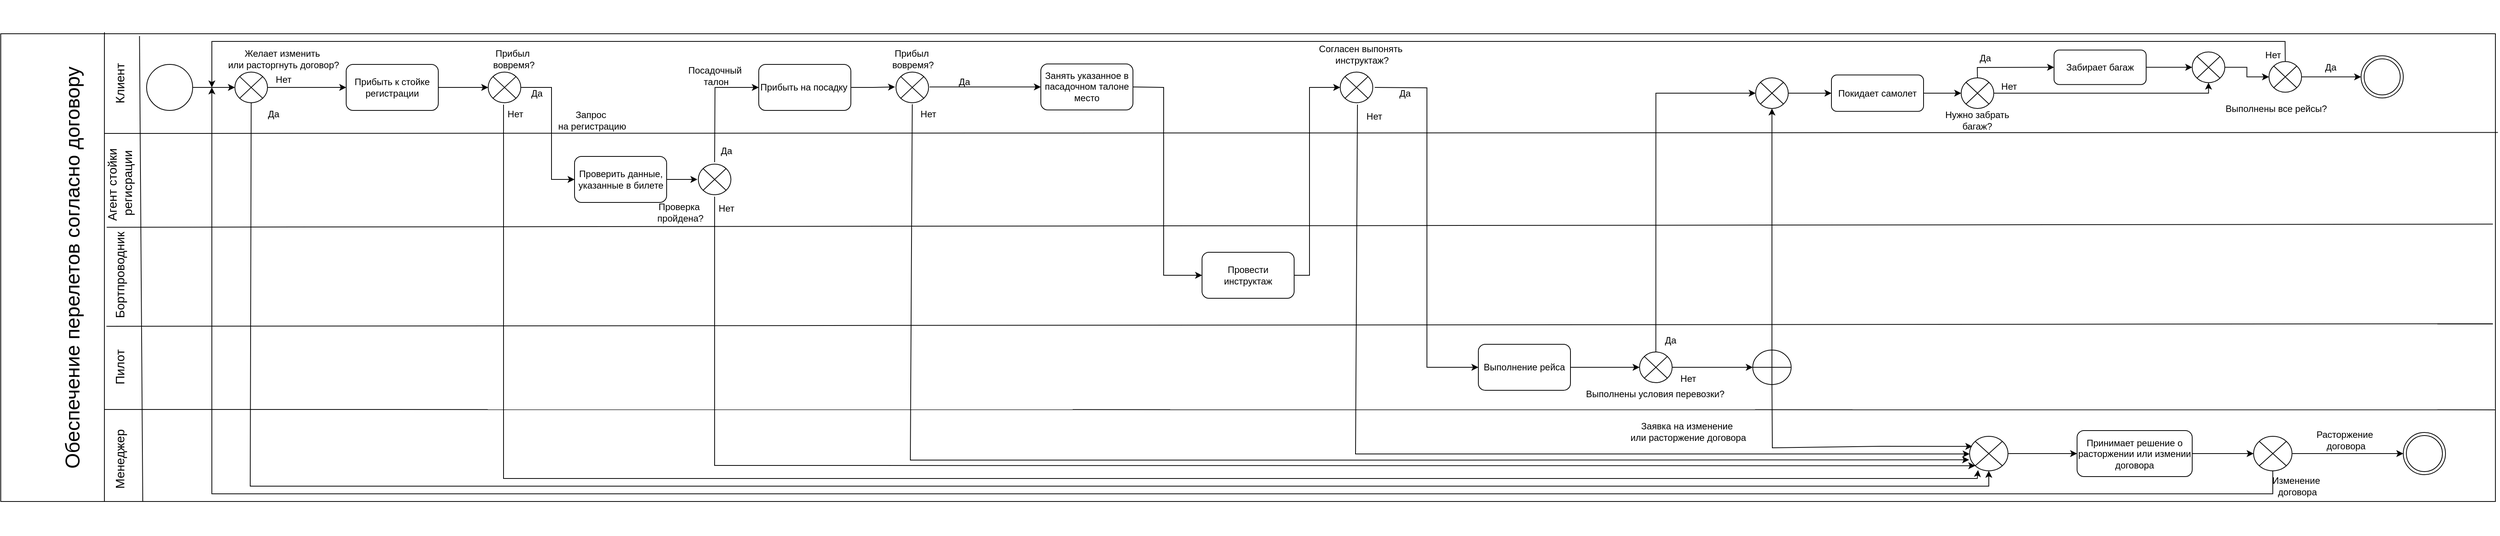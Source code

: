 <mxfile version="26.1.1">
  <diagram name="Страница — 1" id="vmZT1rEWZwY62Bonfeh6">
    <mxGraphModel dx="2203" dy="799" grid="1" gridSize="10" guides="1" tooltips="1" connect="1" arrows="1" fold="1" page="1" pageScale="1" pageWidth="827" pageHeight="1169" math="0" shadow="0">
      <root>
        <mxCell id="0" />
        <mxCell id="1" parent="0" />
        <mxCell id="AVj1ipg8Fopz74rujKQc-9" value="" style="rounded=0;whiteSpace=wrap;html=1;" parent="1" vertex="1">
          <mxGeometry x="-115" y="670" width="3250" height="610" as="geometry" />
        </mxCell>
        <mxCell id="AVj1ipg8Fopz74rujKQc-10" value="" style="endArrow=none;html=1;rounded=0;entryX=0.05;entryY=-0.002;entryDx=0;entryDy=0;entryPerimeter=0;exitX=0.05;exitY=1.001;exitDx=0;exitDy=0;exitPerimeter=0;" parent="1" edge="1">
          <mxGeometry width="50" height="50" relative="1" as="geometry">
            <mxPoint x="20" y="1280" as="sourcePoint" />
            <mxPoint x="20" y="668.17" as="targetPoint" />
          </mxGeometry>
        </mxCell>
        <mxCell id="AVj1ipg8Fopz74rujKQc-11" value="&lt;font style=&quot;font-size: 26px;&quot;&gt;Обеспечение перелетов согласно договору&lt;/font&gt;" style="text;html=1;align=center;verticalAlign=middle;whiteSpace=wrap;rounded=0;rotation=-90;" parent="1" vertex="1">
          <mxGeometry x="-370" y="957.5" width="696.87" height="35" as="geometry" />
        </mxCell>
        <mxCell id="AVj1ipg8Fopz74rujKQc-12" value="" style="endArrow=none;html=1;rounded=0;entryX=1.001;entryY=0.211;entryDx=0;entryDy=0;entryPerimeter=0;" parent="1" target="AVj1ipg8Fopz74rujKQc-9" edge="1">
          <mxGeometry width="50" height="50" relative="1" as="geometry">
            <mxPoint x="20" y="800" as="sourcePoint" />
            <mxPoint x="1801.81" y="797.51" as="targetPoint" />
          </mxGeometry>
        </mxCell>
        <mxCell id="AVj1ipg8Fopz74rujKQc-13" value="" style="endArrow=none;html=1;rounded=0;entryX=0.999;entryY=0.407;entryDx=0;entryDy=0;entryPerimeter=0;exitX=0.022;exitY=0.16;exitDx=0;exitDy=0;exitPerimeter=0;" parent="1" source="AVj1ipg8Fopz74rujKQc-22" target="AVj1ipg8Fopz74rujKQc-9" edge="1">
          <mxGeometry width="50" height="50" relative="1" as="geometry">
            <mxPoint x="161.39" y="921.2" as="sourcePoint" />
            <mxPoint x="1480.0" y="920" as="targetPoint" />
          </mxGeometry>
        </mxCell>
        <mxCell id="AVj1ipg8Fopz74rujKQc-14" value="" style="endArrow=none;html=1;rounded=0;entryX=0.999;entryY=0.62;entryDx=0;entryDy=0;entryPerimeter=0;exitX=0.025;exitY=-0.078;exitDx=0;exitDy=0;exitPerimeter=0;" parent="1" source="AVj1ipg8Fopz74rujKQc-20" target="AVj1ipg8Fopz74rujKQc-9" edge="1">
          <mxGeometry width="50" height="50" relative="1" as="geometry">
            <mxPoint x="170" y="1050" as="sourcePoint" />
            <mxPoint x="2400" y="1050" as="targetPoint" />
          </mxGeometry>
        </mxCell>
        <mxCell id="AVj1ipg8Fopz74rujKQc-15" value="" style="endArrow=none;html=1;rounded=0;entryX=1;entryY=0.804;entryDx=0;entryDy=0;entryPerimeter=0;" parent="1" target="AVj1ipg8Fopz74rujKQc-9" edge="1">
          <mxGeometry width="50" height="50" relative="1" as="geometry">
            <mxPoint x="20" y="1160" as="sourcePoint" />
            <mxPoint x="1900" y="1160" as="targetPoint" />
          </mxGeometry>
        </mxCell>
        <mxCell id="AVj1ipg8Fopz74rujKQc-17" value="" style="endArrow=none;html=1;rounded=0;entryX=0.086;entryY=0.005;entryDx=0;entryDy=0;entryPerimeter=0;" parent="1" edge="1">
          <mxGeometry width="50" height="50" relative="1" as="geometry">
            <mxPoint x="70" y="1280" as="sourcePoint" />
            <mxPoint x="65.74" y="673.05" as="targetPoint" />
          </mxGeometry>
        </mxCell>
        <mxCell id="AVj1ipg8Fopz74rujKQc-18" value="&lt;font style=&quot;font-size: 16px;&quot;&gt;Клиент&lt;/font&gt;" style="text;html=1;align=center;verticalAlign=middle;resizable=0;points=[];autosize=1;strokeColor=none;fillColor=none;rotation=-90;" parent="1" vertex="1">
          <mxGeometry y="720" width="80" height="30" as="geometry" />
        </mxCell>
        <mxCell id="AVj1ipg8Fopz74rujKQc-19" value="&lt;span style=&quot;font-size: 12px;&quot;&gt;Запрос&amp;nbsp;&lt;/span&gt;&lt;div&gt;&lt;span style=&quot;font-size: 12px;&quot;&gt;на регистрацию&lt;/span&gt;&lt;/div&gt;" style="text;html=1;align=center;verticalAlign=middle;resizable=0;points=[];autosize=1;strokeColor=none;fillColor=none;rotation=0;fontSize=10;" parent="1" vertex="1">
          <mxGeometry x="600" y="762.5" width="110" height="40" as="geometry" />
        </mxCell>
        <mxCell id="AVj1ipg8Fopz74rujKQc-20" value="&lt;span style=&quot;font-size: 16px;&quot;&gt;Бортпроводник&lt;/span&gt;" style="text;html=1;align=center;verticalAlign=middle;resizable=0;points=[];autosize=1;strokeColor=none;fillColor=none;rotation=-90;" parent="1" vertex="1">
          <mxGeometry x="-30" y="970" width="140" height="30" as="geometry" />
        </mxCell>
        <mxCell id="AVj1ipg8Fopz74rujKQc-21" value="&lt;span style=&quot;font-size: 16px;&quot;&gt;Пилот&lt;/span&gt;" style="text;html=1;align=center;verticalAlign=middle;resizable=0;points=[];autosize=1;strokeColor=none;fillColor=none;rotation=-90;" parent="1" vertex="1">
          <mxGeometry x="5" y="1090" width="70" height="30" as="geometry" />
        </mxCell>
        <mxCell id="AVj1ipg8Fopz74rujKQc-22" value="&lt;font style=&quot;font-size: 16px;&quot;&gt;Агент стойки&amp;nbsp;&lt;/font&gt;&lt;div&gt;&lt;font style=&quot;font-size: 16px;&quot;&gt;регисрации&lt;/font&gt;&lt;/div&gt;" style="text;html=1;align=center;verticalAlign=middle;resizable=0;points=[];autosize=1;strokeColor=none;fillColor=none;rotation=-90;" parent="1" vertex="1">
          <mxGeometry x="-20" y="840" width="120" height="50" as="geometry" />
        </mxCell>
        <mxCell id="AVj1ipg8Fopz74rujKQc-24" value="&lt;span style=&quot;font-size: 16px;&quot;&gt;Менеджер&lt;/span&gt;" style="text;html=1;align=center;verticalAlign=middle;resizable=0;points=[];autosize=1;strokeColor=none;fillColor=none;rotation=-90;" parent="1" vertex="1">
          <mxGeometry x="-10" y="1210" width="100" height="30" as="geometry" />
        </mxCell>
        <mxCell id="AVj1ipg8Fopz74rujKQc-25" value="" style="ellipse;whiteSpace=wrap;html=1;aspect=fixed;" parent="1" vertex="1">
          <mxGeometry x="75" y="710.01" width="60" height="60" as="geometry" />
        </mxCell>
        <mxCell id="AVj1ipg8Fopz74rujKQc-27" value="Прибыть к стойке регистрации" style="rounded=1;whiteSpace=wrap;html=1;" parent="1" vertex="1">
          <mxGeometry x="335" y="710.01" width="120" height="60" as="geometry" />
        </mxCell>
        <mxCell id="AVj1ipg8Fopz74rujKQc-28" value="" style="endArrow=classic;html=1;rounded=0;entryX=0;entryY=0.5;entryDx=0;entryDy=0;exitX=1;exitY=0.5;exitDx=0;exitDy=0;" parent="1" target="AVj1ipg8Fopz74rujKQc-29" edge="1">
          <mxGeometry width="50" height="50" relative="1" as="geometry">
            <mxPoint x="562.5" y="740" as="sourcePoint" />
            <mxPoint x="662.5" y="680" as="targetPoint" />
            <Array as="points">
              <mxPoint x="602.5" y="740" />
              <mxPoint x="602.5" y="780" />
              <mxPoint x="602.5" y="860" />
            </Array>
          </mxGeometry>
        </mxCell>
        <mxCell id="AVj1ipg8Fopz74rujKQc-29" value="Проверить данные, указанные в билете" style="rounded=1;whiteSpace=wrap;html=1;" parent="1" vertex="1">
          <mxGeometry x="632.5" y="830" width="120" height="60" as="geometry" />
        </mxCell>
        <mxCell id="AVj1ipg8Fopz74rujKQc-37" value="" style="endArrow=classic;html=1;rounded=0;exitX=1;exitY=0.5;exitDx=0;exitDy=0;entryX=0;entryY=0.5;entryDx=0;entryDy=0;" parent="1" source="AVj1ipg8Fopz74rujKQc-29" edge="1">
          <mxGeometry width="50" height="50" relative="1" as="geometry">
            <mxPoint x="682.5" y="650" as="sourcePoint" />
            <mxPoint x="792.5" y="860" as="targetPoint" />
          </mxGeometry>
        </mxCell>
        <mxCell id="AVj1ipg8Fopz74rujKQc-38" value="Проверка&amp;nbsp;&lt;div&gt;пройдена?&lt;/div&gt;" style="text;html=1;align=center;verticalAlign=middle;resizable=0;points=[];autosize=1;strokeColor=none;fillColor=none;" parent="1" vertex="1">
          <mxGeometry x="730" y="882.5" width="80" height="40" as="geometry" />
        </mxCell>
        <mxCell id="AVj1ipg8Fopz74rujKQc-39" value="" style="endArrow=classic;html=1;rounded=0;exitX=0.5;exitY=0;exitDx=0;exitDy=0;" parent="1" edge="1">
          <mxGeometry width="50" height="50" relative="1" as="geometry">
            <mxPoint x="815.0" y="837.5" as="sourcePoint" />
            <mxPoint x="872.5" y="740" as="targetPoint" />
            <Array as="points">
              <mxPoint x="815.5" y="740" />
            </Array>
          </mxGeometry>
        </mxCell>
        <mxCell id="AVj1ipg8Fopz74rujKQc-72" style="edgeStyle=orthogonalEdgeStyle;rounded=0;orthogonalLoop=1;jettySize=auto;html=1;entryX=0;entryY=0.5;entryDx=0;entryDy=0;" parent="1" source="AVj1ipg8Fopz74rujKQc-40" edge="1">
          <mxGeometry relative="1" as="geometry">
            <mxPoint x="1050" y="739.38" as="targetPoint" />
          </mxGeometry>
        </mxCell>
        <mxCell id="AVj1ipg8Fopz74rujKQc-40" value="Прибыть на посадку&amp;nbsp;" style="rounded=1;whiteSpace=wrap;html=1;" parent="1" vertex="1">
          <mxGeometry x="872.5" y="710" width="120" height="60" as="geometry" />
        </mxCell>
        <mxCell id="AVj1ipg8Fopz74rujKQc-41" value="&lt;span&gt;&lt;font style=&quot;font-size: 12px;&quot;&gt;Посадочный&lt;/font&gt;&lt;/span&gt;&lt;div&gt;&lt;span&gt;&lt;font style=&quot;font-size: 12px;&quot;&gt;&amp;nbsp;талон&lt;/font&gt;&lt;/span&gt;&lt;/div&gt;" style="text;html=1;align=center;verticalAlign=middle;resizable=0;points=[];autosize=1;strokeColor=none;fillColor=none;rotation=0;fontSize=10;" parent="1" vertex="1">
          <mxGeometry x="770" y="705" width="90" height="40" as="geometry" />
        </mxCell>
        <mxCell id="AVj1ipg8Fopz74rujKQc-48" value="" style="endArrow=classic;html=1;rounded=0;exitX=1;exitY=0.5;exitDx=0;exitDy=0;entryX=0;entryY=0.5;entryDx=0;entryDy=0;" parent="1" source="AVj1ipg8Fopz74rujKQc-27" target="AVj1ipg8Fopz74rujKQc-149" edge="1">
          <mxGeometry width="50" height="50" relative="1" as="geometry">
            <mxPoint x="470" y="680" as="sourcePoint" />
            <mxPoint x="517.5" y="740" as="targetPoint" />
          </mxGeometry>
        </mxCell>
        <mxCell id="AVj1ipg8Fopz74rujKQc-49" value="&lt;span style=&quot;font-size: 12px;&quot;&gt;Прибыл&amp;nbsp;&lt;/span&gt;&lt;div&gt;&lt;span style=&quot;font-size: 12px;&quot;&gt;вовремя?&lt;/span&gt;&lt;/div&gt;" style="text;html=1;align=center;verticalAlign=middle;resizable=0;points=[];autosize=1;strokeColor=none;fillColor=none;rotation=0;fontSize=10;" parent="1" vertex="1">
          <mxGeometry x="512.5" y="682.5" width="80" height="40" as="geometry" />
        </mxCell>
        <mxCell id="AVj1ipg8Fopz74rujKQc-52" value="&lt;span style=&quot;font-size: 12px;&quot;&gt;Да&lt;/span&gt;" style="text;html=1;align=center;verticalAlign=middle;resizable=0;points=[];autosize=1;strokeColor=none;fillColor=none;rotation=0;fontSize=10;" parent="1" vertex="1">
          <mxGeometry x="810" y="807.5" width="40" height="30" as="geometry" />
        </mxCell>
        <mxCell id="AVj1ipg8Fopz74rujKQc-53" value="&lt;span style=&quot;font-size: 12px;&quot;&gt;Да&lt;/span&gt;" style="text;html=1;align=center;verticalAlign=middle;resizable=0;points=[];autosize=1;strokeColor=none;fillColor=none;rotation=0;fontSize=10;" parent="1" vertex="1">
          <mxGeometry x="562.5" y="732.5" width="40" height="30" as="geometry" />
        </mxCell>
        <mxCell id="AVj1ipg8Fopz74rujKQc-58" value="&lt;span style=&quot;font-size: 12px;&quot;&gt;Нет&lt;/span&gt;" style="text;html=1;align=center;verticalAlign=middle;resizable=0;points=[];autosize=1;strokeColor=none;fillColor=none;rotation=0;fontSize=10;" parent="1" vertex="1">
          <mxGeometry x="232.5" y="715" width="40" height="30" as="geometry" />
        </mxCell>
        <mxCell id="AVj1ipg8Fopz74rujKQc-59" value="&lt;span style=&quot;font-size: 12px;&quot;&gt;Нет&lt;/span&gt;" style="text;html=1;align=center;verticalAlign=middle;resizable=0;points=[];autosize=1;strokeColor=none;fillColor=none;rotation=0;fontSize=10;" parent="1" vertex="1">
          <mxGeometry x="535" y="760" width="40" height="30" as="geometry" />
        </mxCell>
        <mxCell id="AVj1ipg8Fopz74rujKQc-61" value="" style="endArrow=classic;html=1;rounded=0;exitX=0.5;exitY=1;exitDx=0;exitDy=0;entryX=0.22;entryY=0.978;entryDx=0;entryDy=0;entryPerimeter=0;" parent="1" target="AVj1ipg8Fopz74rujKQc-129" edge="1">
          <mxGeometry width="50" height="50" relative="1" as="geometry">
            <mxPoint x="540" y="762.5" as="sourcePoint" />
            <mxPoint x="2475" y="1240.0" as="targetPoint" />
            <Array as="points">
              <mxPoint x="540" y="1250" />
              <mxPoint x="2460" y="1250" />
            </Array>
          </mxGeometry>
        </mxCell>
        <mxCell id="AVj1ipg8Fopz74rujKQc-71" value="&lt;span style=&quot;font-size: 12px;&quot;&gt;Прибыл&amp;nbsp;&lt;/span&gt;&lt;div&gt;&lt;span style=&quot;font-size: 12px;&quot;&gt;вовремя?&lt;/span&gt;&lt;/div&gt;" style="text;html=1;align=center;verticalAlign=middle;resizable=0;points=[];autosize=1;strokeColor=none;fillColor=none;rotation=0;fontSize=10;" parent="1" vertex="1">
          <mxGeometry x="1032.5" y="682.5" width="80" height="40" as="geometry" />
        </mxCell>
        <mxCell id="AVj1ipg8Fopz74rujKQc-77" value="" style="endArrow=classic;html=1;rounded=0;exitX=1;exitY=0.5;exitDx=0;exitDy=0;entryX=0;entryY=0.5;entryDx=0;entryDy=0;" parent="1" target="AVj1ipg8Fopz74rujKQc-78" edge="1">
          <mxGeometry width="50" height="50" relative="1" as="geometry">
            <mxPoint x="1095" y="739.38" as="sourcePoint" />
            <mxPoint x="1170" y="560" as="targetPoint" />
          </mxGeometry>
        </mxCell>
        <mxCell id="AVj1ipg8Fopz74rujKQc-78" value="Занять указанное в пасадочном талоне место" style="rounded=1;whiteSpace=wrap;html=1;" parent="1" vertex="1">
          <mxGeometry x="1240" y="709.38" width="120" height="60" as="geometry" />
        </mxCell>
        <mxCell id="AVj1ipg8Fopz74rujKQc-79" value="" style="endArrow=classic;html=1;rounded=0;exitX=1;exitY=0.5;exitDx=0;exitDy=0;entryX=0;entryY=0.5;entryDx=0;entryDy=0;" parent="1" source="AVj1ipg8Fopz74rujKQc-78" target="AVj1ipg8Fopz74rujKQc-80" edge="1">
          <mxGeometry width="50" height="50" relative="1" as="geometry">
            <mxPoint x="1360" y="750" as="sourcePoint" />
            <mxPoint x="1410" y="700" as="targetPoint" />
            <Array as="points">
              <mxPoint x="1400" y="740" />
              <mxPoint x="1400" y="985" />
            </Array>
          </mxGeometry>
        </mxCell>
        <mxCell id="AVj1ipg8Fopz74rujKQc-80" value="Провести инструктаж" style="rounded=1;whiteSpace=wrap;html=1;" parent="1" vertex="1">
          <mxGeometry x="1450" y="955" width="120" height="60" as="geometry" />
        </mxCell>
        <mxCell id="AVj1ipg8Fopz74rujKQc-81" value="" style="endArrow=classic;html=1;rounded=0;exitX=1;exitY=0.5;exitDx=0;exitDy=0;entryX=0;entryY=0.5;entryDx=0;entryDy=0;" parent="1" source="AVj1ipg8Fopz74rujKQc-80" edge="1">
          <mxGeometry width="50" height="50" relative="1" as="geometry">
            <mxPoint x="1590" y="1000" as="sourcePoint" />
            <mxPoint x="1630" y="740" as="targetPoint" />
            <Array as="points">
              <mxPoint x="1590" y="985" />
              <mxPoint x="1590" y="740" />
            </Array>
          </mxGeometry>
        </mxCell>
        <mxCell id="AVj1ipg8Fopz74rujKQc-99" style="edgeStyle=orthogonalEdgeStyle;rounded=0;orthogonalLoop=1;jettySize=auto;html=1;entryX=0;entryY=0.5;entryDx=0;entryDy=0;" parent="1" target="AVj1ipg8Fopz74rujKQc-98" edge="1">
          <mxGeometry relative="1" as="geometry">
            <mxPoint x="1675" y="740" as="sourcePoint" />
            <mxPoint x="1759" y="1077.5" as="targetPoint" />
          </mxGeometry>
        </mxCell>
        <mxCell id="AVj1ipg8Fopz74rujKQc-87" value="&lt;span style=&quot;background-color: transparent; color: light-dark(rgb(0, 0, 0), rgb(255, 255, 255));&quot;&gt;Согласен&amp;nbsp;&lt;/span&gt;&lt;span style=&quot;background-color: transparent; color: light-dark(rgb(0, 0, 0), rgb(255, 255, 255));&quot;&gt;выпонять&amp;nbsp;&lt;/span&gt;&lt;div&gt;&lt;span style=&quot;background-color: transparent; color: light-dark(rgb(0, 0, 0), rgb(255, 255, 255));&quot;&gt;инструктаж?&lt;/span&gt;&lt;/div&gt;" style="text;html=1;align=center;verticalAlign=middle;resizable=0;points=[];autosize=1;strokeColor=none;fillColor=none;" parent="1" vertex="1">
          <mxGeometry x="1587.5" y="676.88" width="140" height="40" as="geometry" />
        </mxCell>
        <mxCell id="AVj1ipg8Fopz74rujKQc-91" value="&lt;span style=&quot;font-size: 12px;&quot;&gt;Да&lt;/span&gt;" style="text;html=1;align=center;verticalAlign=middle;resizable=0;points=[];autosize=1;strokeColor=none;fillColor=none;rotation=0;fontSize=10;" parent="1" vertex="1">
          <mxGeometry x="1694" y="732.5" width="40" height="30" as="geometry" />
        </mxCell>
        <mxCell id="AVj1ipg8Fopz74rujKQc-92" value="&lt;span style=&quot;font-size: 12px;&quot;&gt;Нет&lt;/span&gt;" style="text;html=1;align=center;verticalAlign=middle;resizable=0;points=[];autosize=1;strokeColor=none;fillColor=none;rotation=0;fontSize=10;" parent="1" vertex="1">
          <mxGeometry x="1654" y="762.5" width="40" height="30" as="geometry" />
        </mxCell>
        <mxCell id="AVj1ipg8Fopz74rujKQc-97" value="" style="endArrow=classic;html=1;rounded=0;exitX=1;exitY=0.5;exitDx=0;exitDy=0;entryX=0;entryY=0.5;entryDx=0;entryDy=0;" parent="1" source="AVj1ipg8Fopz74rujKQc-98" edge="1" target="6fPs69JZYtmrkafcaxNe-1">
          <mxGeometry width="50" height="50" relative="1" as="geometry">
            <mxPoint x="1860" y="890" as="sourcePoint" />
            <mxPoint x="1980" y="1105" as="targetPoint" />
          </mxGeometry>
        </mxCell>
        <mxCell id="AVj1ipg8Fopz74rujKQc-98" value="Выполнение рейса" style="rounded=1;whiteSpace=wrap;html=1;" parent="1" vertex="1">
          <mxGeometry x="1810" y="1075.01" width="120" height="60" as="geometry" />
        </mxCell>
        <mxCell id="AVj1ipg8Fopz74rujKQc-167" style="edgeStyle=orthogonalEdgeStyle;rounded=0;orthogonalLoop=1;jettySize=auto;html=1;exitX=0.5;exitY=0;exitDx=0;exitDy=0;entryX=0;entryY=0.5;entryDx=0;entryDy=0;" parent="1" source="6fPs69JZYtmrkafcaxNe-1" target="AVj1ipg8Fopz74rujKQc-165" edge="1">
          <mxGeometry relative="1" as="geometry">
            <mxPoint x="2250" y="1076.25" as="sourcePoint" />
          </mxGeometry>
        </mxCell>
        <mxCell id="AVj1ipg8Fopz74rujKQc-162" style="edgeStyle=orthogonalEdgeStyle;rounded=0;orthogonalLoop=1;jettySize=auto;html=1;exitX=1;exitY=0.5;exitDx=0;exitDy=0;entryX=0;entryY=0.5;entryDx=0;entryDy=0;" parent="1" source="6fPs69JZYtmrkafcaxNe-1" target="AVj1ipg8Fopz74rujKQc-161" edge="1">
          <mxGeometry relative="1" as="geometry">
            <mxPoint x="2250" y="1130" as="sourcePoint" />
          </mxGeometry>
        </mxCell>
        <mxCell id="AVj1ipg8Fopz74rujKQc-119" value="" style="ellipse;shape=doubleEllipse;whiteSpace=wrap;html=1;aspect=fixed;" parent="1" vertex="1">
          <mxGeometry x="2960" y="698.75" width="55" height="55" as="geometry" />
        </mxCell>
        <mxCell id="AVj1ipg8Fopz74rujKQc-122" value="" style="endArrow=classic;html=1;rounded=0;exitX=0.5;exitY=1;exitDx=0;exitDy=0;entryX=0;entryY=1;entryDx=0;entryDy=0;" parent="1" target="AVj1ipg8Fopz74rujKQc-129" edge="1">
          <mxGeometry width="50" height="50" relative="1" as="geometry">
            <mxPoint x="815.0" y="882.5" as="sourcePoint" />
            <mxPoint x="2467.15" y="1237.316" as="targetPoint" />
            <Array as="points">
              <mxPoint x="815" y="1233" />
            </Array>
          </mxGeometry>
        </mxCell>
        <mxCell id="AVj1ipg8Fopz74rujKQc-123" value="&lt;span style=&quot;font-size: 12px;&quot;&gt;Нет&lt;/span&gt;" style="text;html=1;align=center;verticalAlign=middle;resizable=0;points=[];autosize=1;strokeColor=none;fillColor=none;rotation=0;fontSize=10;" parent="1" vertex="1">
          <mxGeometry x="810" y="882.5" width="40" height="30" as="geometry" />
        </mxCell>
        <mxCell id="AVj1ipg8Fopz74rujKQc-124" value="" style="endArrow=classic;html=1;rounded=0;exitX=0.5;exitY=1;exitDx=0;exitDy=0;entryX=-0.013;entryY=0.681;entryDx=0;entryDy=0;entryPerimeter=0;" parent="1" target="AVj1ipg8Fopz74rujKQc-129" edge="1">
          <mxGeometry width="50" height="50" relative="1" as="geometry">
            <mxPoint x="1072.5" y="761.88" as="sourcePoint" />
            <mxPoint x="2457.188" y="1233.437" as="targetPoint" />
            <Array as="points">
              <mxPoint x="1070" y="1226" />
              <mxPoint x="1760" y="1226" />
            </Array>
          </mxGeometry>
        </mxCell>
        <mxCell id="AVj1ipg8Fopz74rujKQc-125" value="&lt;span style=&quot;font-size: 12px;&quot;&gt;Нет&lt;/span&gt;" style="text;html=1;align=center;verticalAlign=middle;resizable=0;points=[];autosize=1;strokeColor=none;fillColor=none;rotation=0;fontSize=10;" parent="1" vertex="1">
          <mxGeometry x="1072.5" y="760" width="40" height="30" as="geometry" />
        </mxCell>
        <mxCell id="AVj1ipg8Fopz74rujKQc-126" value="&lt;span style=&quot;font-size: 12px;&quot;&gt;Да&lt;/span&gt;" style="text;html=1;align=center;verticalAlign=middle;resizable=0;points=[];autosize=1;strokeColor=none;fillColor=none;rotation=0;fontSize=10;" parent="1" vertex="1">
          <mxGeometry x="1120" y="717.5" width="40" height="30" as="geometry" />
        </mxCell>
        <mxCell id="AVj1ipg8Fopz74rujKQc-127" value="" style="endArrow=classic;html=1;rounded=0;exitX=0.5;exitY=1;exitDx=0;exitDy=0;entryX=0;entryY=0.5;entryDx=0;entryDy=0;" parent="1" edge="1">
          <mxGeometry width="50" height="50" relative="1" as="geometry">
            <mxPoint x="1652.5" y="762.5" as="sourcePoint" />
            <mxPoint x="2450.0" y="1218.0" as="targetPoint" />
            <Array as="points">
              <mxPoint x="1650" y="1218" />
            </Array>
          </mxGeometry>
        </mxCell>
        <mxCell id="AVj1ipg8Fopz74rujKQc-129" value="" style="shape=sumEllipse;perimeter=ellipsePerimeter;whiteSpace=wrap;html=1;backgroundOutline=1;" parent="1" vertex="1">
          <mxGeometry x="2450" y="1195" width="50" height="45" as="geometry" />
        </mxCell>
        <mxCell id="AVj1ipg8Fopz74rujKQc-136" value="" style="endArrow=classic;html=1;rounded=0;exitX=1;exitY=0.5;exitDx=0;exitDy=0;entryX=0;entryY=0.5;entryDx=0;entryDy=0;" parent="1" source="AVj1ipg8Fopz74rujKQc-129" target="AVj1ipg8Fopz74rujKQc-137" edge="1">
          <mxGeometry width="50" height="50" relative="1" as="geometry">
            <mxPoint x="2540" y="1250" as="sourcePoint" />
            <mxPoint x="2590" y="1200" as="targetPoint" />
          </mxGeometry>
        </mxCell>
        <mxCell id="AVj1ipg8Fopz74rujKQc-139" style="edgeStyle=orthogonalEdgeStyle;rounded=0;orthogonalLoop=1;jettySize=auto;html=1;entryX=0;entryY=0.5;entryDx=0;entryDy=0;" parent="1" source="AVj1ipg8Fopz74rujKQc-137" target="AVj1ipg8Fopz74rujKQc-138" edge="1">
          <mxGeometry relative="1" as="geometry" />
        </mxCell>
        <mxCell id="AVj1ipg8Fopz74rujKQc-137" value="Принимает решение о расторжении или измении договора" style="rounded=1;whiteSpace=wrap;html=1;" parent="1" vertex="1">
          <mxGeometry x="2590" y="1187.5" width="150" height="60" as="geometry" />
        </mxCell>
        <mxCell id="AVj1ipg8Fopz74rujKQc-138" value="" style="shape=sumEllipse;perimeter=ellipsePerimeter;whiteSpace=wrap;html=1;backgroundOutline=1;" parent="1" vertex="1">
          <mxGeometry x="2820" y="1195" width="50" height="45" as="geometry" />
        </mxCell>
        <mxCell id="AVj1ipg8Fopz74rujKQc-141" value="" style="ellipse;shape=doubleEllipse;whiteSpace=wrap;html=1;aspect=fixed;" parent="1" vertex="1">
          <mxGeometry x="3015" y="1190" width="55" height="55" as="geometry" />
        </mxCell>
        <mxCell id="AVj1ipg8Fopz74rujKQc-142" value="Расторжение&amp;nbsp;&lt;div&gt;договора&lt;/div&gt;" style="text;html=1;align=center;verticalAlign=middle;resizable=0;points=[];autosize=1;strokeColor=none;fillColor=none;" parent="1" vertex="1">
          <mxGeometry x="2890" y="1180" width="100" height="40" as="geometry" />
        </mxCell>
        <mxCell id="AVj1ipg8Fopz74rujKQc-143" value="" style="endArrow=classic;html=1;rounded=0;exitX=0.5;exitY=1;exitDx=0;exitDy=0;" parent="1" source="AVj1ipg8Fopz74rujKQc-138" edge="1">
          <mxGeometry width="50" height="50" relative="1" as="geometry">
            <mxPoint x="2900" y="1360" as="sourcePoint" />
            <mxPoint x="160" y="740" as="targetPoint" />
            <Array as="points">
              <mxPoint x="2845" y="1270" />
              <mxPoint x="1560" y="1270" />
              <mxPoint x="160" y="1270" />
            </Array>
          </mxGeometry>
        </mxCell>
        <mxCell id="AVj1ipg8Fopz74rujKQc-144" value="Изменение&lt;div&gt;&amp;nbsp;договора&lt;/div&gt;" style="text;html=1;align=center;verticalAlign=middle;resizable=0;points=[];autosize=1;strokeColor=none;fillColor=none;" parent="1" vertex="1">
          <mxGeometry x="2830" y="1240" width="90" height="40" as="geometry" />
        </mxCell>
        <mxCell id="AVj1ipg8Fopz74rujKQc-146" value="" style="shape=sumEllipse;perimeter=ellipsePerimeter;whiteSpace=wrap;html=1;backgroundOutline=1;" parent="1" vertex="1">
          <mxGeometry x="1630" y="720.01" width="42.5" height="40" as="geometry" />
        </mxCell>
        <mxCell id="AVj1ipg8Fopz74rujKQc-147" value="" style="shape=sumEllipse;perimeter=ellipsePerimeter;whiteSpace=wrap;html=1;backgroundOutline=1;" parent="1" vertex="1">
          <mxGeometry x="1051.25" y="720.01" width="42.5" height="40" as="geometry" />
        </mxCell>
        <mxCell id="AVj1ipg8Fopz74rujKQc-148" value="" style="shape=sumEllipse;perimeter=ellipsePerimeter;whiteSpace=wrap;html=1;backgroundOutline=1;" parent="1" vertex="1">
          <mxGeometry x="793.75" y="840" width="42.5" height="40" as="geometry" />
        </mxCell>
        <mxCell id="AVj1ipg8Fopz74rujKQc-149" value="" style="shape=sumEllipse;perimeter=ellipsePerimeter;whiteSpace=wrap;html=1;backgroundOutline=1;" parent="1" vertex="1">
          <mxGeometry x="520" y="720.01" width="42.5" height="40" as="geometry" />
        </mxCell>
        <mxCell id="AVj1ipg8Fopz74rujKQc-150" value="" style="endArrow=classic;html=1;rounded=0;exitX=1;exitY=0.5;exitDx=0;exitDy=0;" parent="1" source="AVj1ipg8Fopz74rujKQc-25" edge="1">
          <mxGeometry width="50" height="50" relative="1" as="geometry">
            <mxPoint x="465" y="750" as="sourcePoint" />
            <mxPoint x="190" y="740" as="targetPoint" />
          </mxGeometry>
        </mxCell>
        <mxCell id="AVj1ipg8Fopz74rujKQc-153" style="edgeStyle=orthogonalEdgeStyle;rounded=0;orthogonalLoop=1;jettySize=auto;html=1;entryX=0;entryY=0.5;entryDx=0;entryDy=0;" parent="1" source="AVj1ipg8Fopz74rujKQc-151" target="AVj1ipg8Fopz74rujKQc-27" edge="1">
          <mxGeometry relative="1" as="geometry" />
        </mxCell>
        <mxCell id="AVj1ipg8Fopz74rujKQc-151" value="" style="shape=sumEllipse;perimeter=ellipsePerimeter;whiteSpace=wrap;html=1;backgroundOutline=1;" parent="1" vertex="1">
          <mxGeometry x="190" y="720.01" width="42.5" height="40" as="geometry" />
        </mxCell>
        <mxCell id="AVj1ipg8Fopz74rujKQc-152" value="&lt;span style=&quot;font-size: 12px;&quot;&gt;Желает изменить&amp;nbsp;&lt;/span&gt;&lt;div&gt;&lt;span style=&quot;font-size: 12px;&quot;&gt;или расторгнуть договор?&lt;/span&gt;&lt;/div&gt;" style="text;html=1;align=center;verticalAlign=middle;resizable=0;points=[];autosize=1;strokeColor=none;fillColor=none;rotation=0;fontSize=10;" parent="1" vertex="1">
          <mxGeometry x="167.5" y="682.5" width="170" height="40" as="geometry" />
        </mxCell>
        <mxCell id="AVj1ipg8Fopz74rujKQc-154" value="&lt;span style=&quot;font-size: 12px;&quot;&gt;Да&lt;/span&gt;" style="text;html=1;align=center;verticalAlign=middle;resizable=0;points=[];autosize=1;strokeColor=none;fillColor=none;rotation=0;fontSize=10;" parent="1" vertex="1">
          <mxGeometry x="220" y="760" width="40" height="30" as="geometry" />
        </mxCell>
        <mxCell id="AVj1ipg8Fopz74rujKQc-155" value="" style="endArrow=classic;html=1;rounded=0;exitX=0.5;exitY=1;exitDx=0;exitDy=0;entryX=0.5;entryY=1;entryDx=0;entryDy=0;" parent="1" source="AVj1ipg8Fopz74rujKQc-151" target="AVj1ipg8Fopz74rujKQc-129" edge="1">
          <mxGeometry width="50" height="50" relative="1" as="geometry">
            <mxPoint x="260" y="920" as="sourcePoint" />
            <mxPoint x="310" y="870" as="targetPoint" />
            <Array as="points">
              <mxPoint x="210" y="1260" />
              <mxPoint x="1400" y="1260" />
              <mxPoint x="2475" y="1260" />
            </Array>
          </mxGeometry>
        </mxCell>
        <mxCell id="AVj1ipg8Fopz74rujKQc-156" value="&lt;span style=&quot;font-size: 12px;&quot;&gt;Заявка на изменение&amp;nbsp;&lt;/span&gt;&lt;div&gt;&lt;span style=&quot;font-size: 12px;&quot;&gt;или расторжение договора&lt;/span&gt;&lt;/div&gt;" style="text;html=1;align=center;verticalAlign=middle;resizable=0;points=[];autosize=1;strokeColor=none;fillColor=none;rotation=0;fontSize=10;" parent="1" vertex="1">
          <mxGeometry x="1997.5" y="1169" width="170" height="40" as="geometry" />
        </mxCell>
        <mxCell id="AVj1ipg8Fopz74rujKQc-159" style="edgeStyle=orthogonalEdgeStyle;rounded=0;orthogonalLoop=1;jettySize=auto;html=1;exitX=1;exitY=0.5;exitDx=0;exitDy=0;entryX=0;entryY=0.5;entryDx=0;entryDy=0;" parent="1" source="AVj1ipg8Fopz74rujKQc-157" target="6fPs69JZYtmrkafcaxNe-5" edge="1">
          <mxGeometry relative="1" as="geometry" />
        </mxCell>
        <mxCell id="AVj1ipg8Fopz74rujKQc-157" value="Покидает самолет" style="rounded=1;whiteSpace=wrap;html=1;" parent="1" vertex="1">
          <mxGeometry x="2270" y="723.75" width="120" height="47.5" as="geometry" />
        </mxCell>
        <mxCell id="6fPs69JZYtmrkafcaxNe-13" style="edgeStyle=orthogonalEdgeStyle;rounded=0;orthogonalLoop=1;jettySize=auto;html=1;exitX=1;exitY=0.5;exitDx=0;exitDy=0;entryX=0;entryY=0.5;entryDx=0;entryDy=0;" edge="1" parent="1" source="AVj1ipg8Fopz74rujKQc-158" target="6fPs69JZYtmrkafcaxNe-11">
          <mxGeometry relative="1" as="geometry" />
        </mxCell>
        <mxCell id="AVj1ipg8Fopz74rujKQc-158" value="Забирает багаж" style="rounded=1;whiteSpace=wrap;html=1;" parent="1" vertex="1">
          <mxGeometry x="2560" y="691.25" width="120" height="45" as="geometry" />
        </mxCell>
        <mxCell id="AVj1ipg8Fopz74rujKQc-166" style="edgeStyle=orthogonalEdgeStyle;rounded=0;orthogonalLoop=1;jettySize=auto;html=1;exitX=0.5;exitY=0;exitDx=0;exitDy=0;entryX=0.5;entryY=1;entryDx=0;entryDy=0;" parent="1" source="AVj1ipg8Fopz74rujKQc-161" target="AVj1ipg8Fopz74rujKQc-165" edge="1">
          <mxGeometry relative="1" as="geometry" />
        </mxCell>
        <mxCell id="AVj1ipg8Fopz74rujKQc-161" value="" style="shape=orEllipse;perimeter=ellipsePerimeter;whiteSpace=wrap;html=1;backgroundOutline=1;" parent="1" vertex="1">
          <mxGeometry x="2167.5" y="1082.5" width="50" height="45" as="geometry" />
        </mxCell>
        <mxCell id="AVj1ipg8Fopz74rujKQc-163" value="" style="endArrow=classic;html=1;rounded=0;exitX=0.5;exitY=1;exitDx=0;exitDy=0;entryX=0.07;entryY=0.293;entryDx=0;entryDy=0;entryPerimeter=0;" parent="1" source="AVj1ipg8Fopz74rujKQc-161" target="AVj1ipg8Fopz74rujKQc-129" edge="1">
          <mxGeometry width="50" height="50" relative="1" as="geometry">
            <mxPoint x="2380" y="1020" as="sourcePoint" />
            <mxPoint x="2430" y="970" as="targetPoint" />
            <Array as="points">
              <mxPoint x="2193" y="1210" />
              <mxPoint x="2335" y="1208" />
            </Array>
          </mxGeometry>
        </mxCell>
        <mxCell id="AVj1ipg8Fopz74rujKQc-168" style="edgeStyle=orthogonalEdgeStyle;rounded=0;orthogonalLoop=1;jettySize=auto;html=1;exitX=1;exitY=0.5;exitDx=0;exitDy=0;entryX=0;entryY=0.5;entryDx=0;entryDy=0;" parent="1" source="AVj1ipg8Fopz74rujKQc-165" target="AVj1ipg8Fopz74rujKQc-157" edge="1">
          <mxGeometry relative="1" as="geometry" />
        </mxCell>
        <mxCell id="AVj1ipg8Fopz74rujKQc-165" value="" style="shape=sumEllipse;perimeter=ellipsePerimeter;whiteSpace=wrap;html=1;backgroundOutline=1;" parent="1" vertex="1">
          <mxGeometry x="2171.25" y="727.5" width="42.5" height="40" as="geometry" />
        </mxCell>
        <mxCell id="AVj1ipg8Fopz74rujKQc-172" style="edgeStyle=orthogonalEdgeStyle;rounded=0;orthogonalLoop=1;jettySize=auto;html=1;entryX=0;entryY=0.5;entryDx=0;entryDy=0;" parent="1" source="AVj1ipg8Fopz74rujKQc-169" target="AVj1ipg8Fopz74rujKQc-119" edge="1">
          <mxGeometry relative="1" as="geometry" />
        </mxCell>
        <mxCell id="AVj1ipg8Fopz74rujKQc-169" value="" style="shape=sumEllipse;perimeter=ellipsePerimeter;whiteSpace=wrap;html=1;backgroundOutline=1;" parent="1" vertex="1">
          <mxGeometry x="2840" y="706.25" width="42.5" height="40" as="geometry" />
        </mxCell>
        <mxCell id="AVj1ipg8Fopz74rujKQc-170" value="Выполнены все рейсы?" style="text;html=1;align=center;verticalAlign=middle;resizable=0;points=[];autosize=1;strokeColor=none;fillColor=none;" parent="1" vertex="1">
          <mxGeometry x="2768.75" y="752.5" width="160" height="30" as="geometry" />
        </mxCell>
        <mxCell id="AVj1ipg8Fopz74rujKQc-173" value="Да" style="text;html=1;align=center;verticalAlign=middle;resizable=0;points=[];autosize=1;strokeColor=none;fillColor=none;" parent="1" vertex="1">
          <mxGeometry x="2900" y="698.75" width="40" height="30" as="geometry" />
        </mxCell>
        <mxCell id="AVj1ipg8Fopz74rujKQc-174" value="" style="endArrow=classic;html=1;rounded=0;exitX=0.5;exitY=0;exitDx=0;exitDy=0;" parent="1" source="AVj1ipg8Fopz74rujKQc-169" edge="1">
          <mxGeometry width="50" height="50" relative="1" as="geometry">
            <mxPoint x="2770" y="600" as="sourcePoint" />
            <mxPoint x="160" y="740" as="targetPoint" />
            <Array as="points">
              <mxPoint x="2861" y="680" />
              <mxPoint x="160" y="680" />
            </Array>
          </mxGeometry>
        </mxCell>
        <mxCell id="AVj1ipg8Fopz74rujKQc-175" value="&lt;span style=&quot;font-size: 12px;&quot;&gt;Нет&lt;/span&gt;" style="text;html=1;align=center;verticalAlign=middle;resizable=0;points=[];autosize=1;strokeColor=none;fillColor=none;rotation=0;fontSize=10;" parent="1" vertex="1">
          <mxGeometry x="2825" y="682.5" width="40" height="30" as="geometry" />
        </mxCell>
        <mxCell id="6fPs69JZYtmrkafcaxNe-1" value="" style="shape=sumEllipse;perimeter=ellipsePerimeter;whiteSpace=wrap;html=1;backgroundOutline=1;" vertex="1" parent="1">
          <mxGeometry x="2020" y="1085.01" width="42.5" height="40" as="geometry" />
        </mxCell>
        <mxCell id="6fPs69JZYtmrkafcaxNe-2" value="Выполнены условия перевозки?" style="text;html=1;align=center;verticalAlign=middle;resizable=0;points=[];autosize=1;strokeColor=none;fillColor=none;" vertex="1" parent="1">
          <mxGeometry x="1940" y="1125.01" width="200" height="30" as="geometry" />
        </mxCell>
        <mxCell id="6fPs69JZYtmrkafcaxNe-3" value="Да" style="text;html=1;align=center;verticalAlign=middle;resizable=0;points=[];autosize=1;strokeColor=none;fillColor=none;" vertex="1" parent="1">
          <mxGeometry x="2040" y="1055.01" width="40" height="30" as="geometry" />
        </mxCell>
        <mxCell id="6fPs69JZYtmrkafcaxNe-4" value="Нет" style="text;html=1;align=center;verticalAlign=middle;resizable=0;points=[];autosize=1;strokeColor=none;fillColor=none;" vertex="1" parent="1">
          <mxGeometry x="2062.5" y="1105.01" width="40" height="30" as="geometry" />
        </mxCell>
        <mxCell id="6fPs69JZYtmrkafcaxNe-12" style="edgeStyle=orthogonalEdgeStyle;rounded=0;orthogonalLoop=1;jettySize=auto;html=1;entryX=0.5;entryY=1;entryDx=0;entryDy=0;" edge="1" parent="1" source="6fPs69JZYtmrkafcaxNe-5" target="6fPs69JZYtmrkafcaxNe-11">
          <mxGeometry relative="1" as="geometry">
            <Array as="points">
              <mxPoint x="2761" y="748" />
            </Array>
          </mxGeometry>
        </mxCell>
        <mxCell id="6fPs69JZYtmrkafcaxNe-5" value="" style="shape=sumEllipse;perimeter=ellipsePerimeter;whiteSpace=wrap;html=1;backgroundOutline=1;" vertex="1" parent="1">
          <mxGeometry x="2439" y="727.5" width="42.5" height="40" as="geometry" />
        </mxCell>
        <mxCell id="6fPs69JZYtmrkafcaxNe-6" value="Нужно забрать багаж?" style="text;html=1;align=center;verticalAlign=middle;whiteSpace=wrap;rounded=0;" vertex="1" parent="1">
          <mxGeometry x="2409.25" y="767.5" width="102" height="30" as="geometry" />
        </mxCell>
        <mxCell id="6fPs69JZYtmrkafcaxNe-7" value="" style="endArrow=classic;html=1;rounded=0;exitX=0.5;exitY=0;exitDx=0;exitDy=0;entryX=0;entryY=0.5;entryDx=0;entryDy=0;" edge="1" parent="1" source="6fPs69JZYtmrkafcaxNe-5" target="AVj1ipg8Fopz74rujKQc-158">
          <mxGeometry width="50" height="50" relative="1" as="geometry">
            <mxPoint x="2150" y="600" as="sourcePoint" />
            <mxPoint x="2200" y="550" as="targetPoint" />
            <Array as="points">
              <mxPoint x="2460" y="714" />
            </Array>
          </mxGeometry>
        </mxCell>
        <mxCell id="6fPs69JZYtmrkafcaxNe-8" value="Да" style="text;html=1;align=center;verticalAlign=middle;resizable=0;points=[];autosize=1;strokeColor=none;fillColor=none;" vertex="1" parent="1">
          <mxGeometry x="2450" y="686.88" width="40" height="30" as="geometry" />
        </mxCell>
        <mxCell id="6fPs69JZYtmrkafcaxNe-9" value="Нет" style="text;html=1;align=center;verticalAlign=middle;resizable=0;points=[];autosize=1;strokeColor=none;fillColor=none;" vertex="1" parent="1">
          <mxGeometry x="2481" y="723.75" width="40" height="30" as="geometry" />
        </mxCell>
        <mxCell id="6fPs69JZYtmrkafcaxNe-14" style="edgeStyle=orthogonalEdgeStyle;rounded=0;orthogonalLoop=1;jettySize=auto;html=1;exitX=1;exitY=0.5;exitDx=0;exitDy=0;entryX=0;entryY=0.5;entryDx=0;entryDy=0;" edge="1" parent="1" source="6fPs69JZYtmrkafcaxNe-11" target="AVj1ipg8Fopz74rujKQc-169">
          <mxGeometry relative="1" as="geometry" />
        </mxCell>
        <mxCell id="6fPs69JZYtmrkafcaxNe-11" value="" style="shape=sumEllipse;perimeter=ellipsePerimeter;whiteSpace=wrap;html=1;backgroundOutline=1;" vertex="1" parent="1">
          <mxGeometry x="2740" y="693.75" width="42.5" height="40" as="geometry" />
        </mxCell>
        <mxCell id="6fPs69JZYtmrkafcaxNe-15" value="" style="endArrow=classic;html=1;rounded=0;exitX=1;exitY=0.5;exitDx=0;exitDy=0;entryX=0;entryY=0.5;entryDx=0;entryDy=0;" edge="1" parent="1" source="AVj1ipg8Fopz74rujKQc-138" target="AVj1ipg8Fopz74rujKQc-141">
          <mxGeometry width="50" height="50" relative="1" as="geometry">
            <mxPoint x="3190" y="990" as="sourcePoint" />
            <mxPoint x="3240" y="940" as="targetPoint" />
          </mxGeometry>
        </mxCell>
      </root>
    </mxGraphModel>
  </diagram>
</mxfile>
